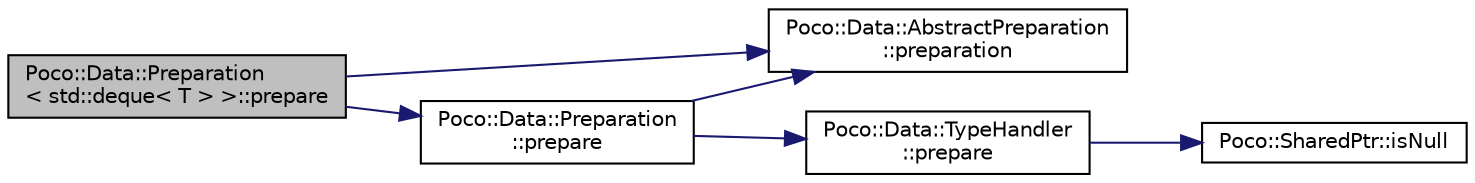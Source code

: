 digraph "Poco::Data::Preparation&lt; std::deque&lt; T &gt; &gt;::prepare"
{
 // LATEX_PDF_SIZE
  edge [fontname="Helvetica",fontsize="10",labelfontname="Helvetica",labelfontsize="10"];
  node [fontname="Helvetica",fontsize="10",shape=record];
  rankdir="LR";
  Node1 [label="Poco::Data::Preparation\l\< std::deque\< T \> \>::prepare",height=0.2,width=0.4,color="black", fillcolor="grey75", style="filled", fontcolor="black",tooltip="Prepares data."];
  Node1 -> Node2 [color="midnightblue",fontsize="10",style="solid"];
  Node2 [label="Poco::Data::AbstractPreparation\l::preparation",height=0.2,width=0.4,color="black", fillcolor="white", style="filled",URL="$classPoco_1_1Data_1_1AbstractPreparation.html#ade8e55a80476823a26ea1ba0ecf970eb",tooltip=" "];
  Node1 -> Node3 [color="midnightblue",fontsize="10",style="solid"];
  Node3 [label="Poco::Data::Preparation\l::prepare",height=0.2,width=0.4,color="black", fillcolor="white", style="filled",URL="$classPoco_1_1Data_1_1Preparation.html#ae562a957f06e3f6a62a44eba0433312a",tooltip="Prepares data."];
  Node3 -> Node2 [color="midnightblue",fontsize="10",style="solid"];
  Node3 -> Node4 [color="midnightblue",fontsize="10",style="solid"];
  Node4 [label="Poco::Data::TypeHandler\l::prepare",height=0.2,width=0.4,color="black", fillcolor="white", style="filled",URL="$classPoco_1_1Data_1_1TypeHandler.html#abe0ce94e087c5dbb986a063818fecbea",tooltip=" "];
  Node4 -> Node5 [color="midnightblue",fontsize="10",style="solid"];
  Node5 [label="Poco::SharedPtr::isNull",height=0.2,width=0.4,color="black", fillcolor="white", style="filled",URL="$classPoco_1_1SharedPtr.html#af04598ca0ecf598802c144836cfd3b5a",tooltip=" "];
}
